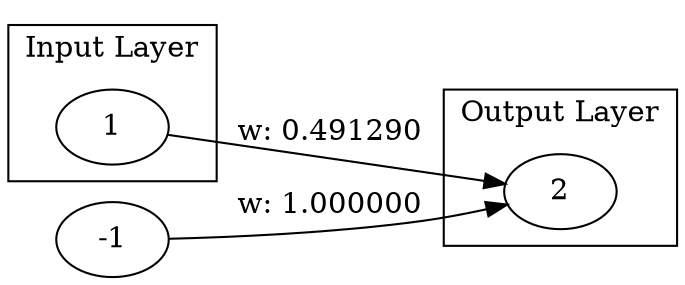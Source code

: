 digraph Genome {
  rankdir=LR;
  subgraph cluster_0 {
    label="Input Layer";
    1;
  }
  subgraph cluster_1 {
    label="Hidden Layer";
  }
  subgraph cluster_2 {
    label="Output Layer";
    2;
  }
  1 -> 2 [label="w: 0.491290"];
  -1 -> 2 [label="w: 1.000000"];
}
